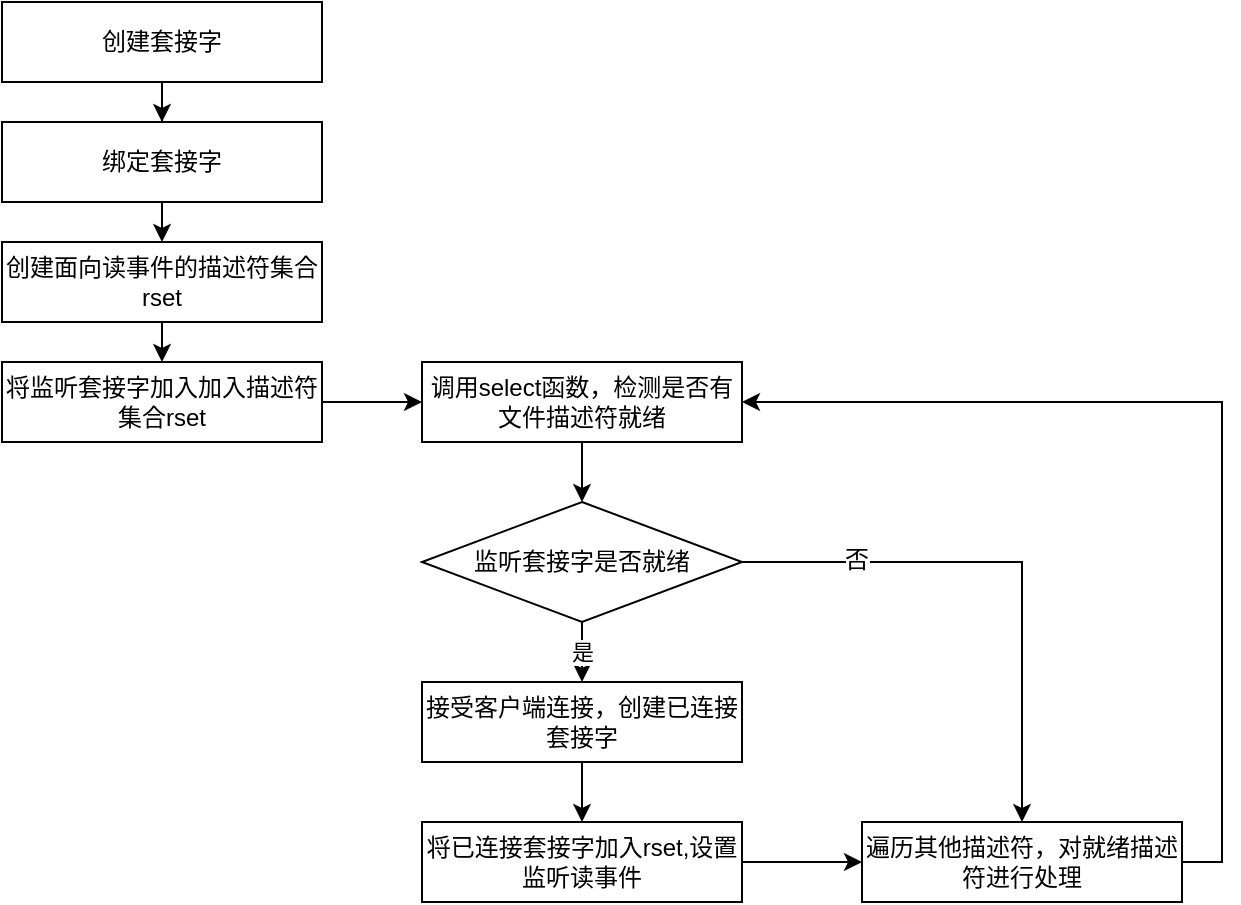 <mxfile version="12.2.4" pages="1"><diagram id="rQfEshCaKaeE3UY0rzLL" name="Page-1"><mxGraphModel dx="865" dy="550" grid="1" gridSize="10" guides="1" tooltips="1" connect="1" arrows="1" fold="1" page="1" pageScale="1" pageWidth="827" pageHeight="1169" math="0" shadow="0"><root><mxCell id="0"/><mxCell id="1" parent="0"/><mxCell id="12" style="edgeStyle=orthogonalEdgeStyle;rounded=0;orthogonalLoop=1;jettySize=auto;html=1;exitX=0.5;exitY=1;exitDx=0;exitDy=0;" parent="1" source="2" target="4" edge="1"><mxGeometry relative="1" as="geometry"/></mxCell><mxCell id="2" value="创建套接字" style="rounded=0;whiteSpace=wrap;html=1;" parent="1" vertex="1"><mxGeometry x="70" y="60" width="160" height="40" as="geometry"/></mxCell><mxCell id="21" style="edgeStyle=orthogonalEdgeStyle;rounded=0;orthogonalLoop=1;jettySize=auto;html=1;exitX=1;exitY=0.5;exitDx=0;exitDy=0;entryX=1;entryY=0.5;entryDx=0;entryDy=0;" parent="1" source="3" target="8" edge="1"><mxGeometry relative="1" as="geometry"/></mxCell><mxCell id="3" value="遍历其他描述符，对就绪描述符进行处理" style="rounded=0;whiteSpace=wrap;html=1;" parent="1" vertex="1"><mxGeometry x="500" y="470" width="160" height="40" as="geometry"/></mxCell><mxCell id="13" style="edgeStyle=orthogonalEdgeStyle;rounded=0;orthogonalLoop=1;jettySize=auto;html=1;exitX=0.5;exitY=1;exitDx=0;exitDy=0;entryX=0.5;entryY=0;entryDx=0;entryDy=0;" parent="1" source="4" target="7" edge="1"><mxGeometry relative="1" as="geometry"/></mxCell><mxCell id="4" value="绑定套接字" style="rounded=0;whiteSpace=wrap;html=1;" parent="1" vertex="1"><mxGeometry x="70" y="120" width="160" height="40" as="geometry"/></mxCell><mxCell id="18" style="edgeStyle=orthogonalEdgeStyle;rounded=0;orthogonalLoop=1;jettySize=auto;html=1;exitX=0.5;exitY=1;exitDx=0;exitDy=0;" parent="1" source="5" target="11" edge="1"><mxGeometry relative="1" as="geometry"/></mxCell><mxCell id="5" value="接受客户端连接，创建已连接套接字" style="rounded=0;whiteSpace=wrap;html=1;" parent="1" vertex="1"><mxGeometry x="280" y="400" width="160" height="40" as="geometry"/></mxCell><mxCell id="15" style="edgeStyle=orthogonalEdgeStyle;rounded=0;orthogonalLoop=1;jettySize=auto;html=1;exitX=1;exitY=0.5;exitDx=0;exitDy=0;entryX=0;entryY=0.5;entryDx=0;entryDy=0;" parent="1" source="6" target="8" edge="1"><mxGeometry relative="1" as="geometry"/></mxCell><mxCell id="6" value="将监听套接字加入加入描述符集合rset" style="rounded=0;whiteSpace=wrap;html=1;" parent="1" vertex="1"><mxGeometry x="70" y="240" width="160" height="40" as="geometry"/></mxCell><mxCell id="14" style="edgeStyle=orthogonalEdgeStyle;rounded=0;orthogonalLoop=1;jettySize=auto;html=1;exitX=0.5;exitY=1;exitDx=0;exitDy=0;entryX=0.5;entryY=0;entryDx=0;entryDy=0;" parent="1" source="7" target="6" edge="1"><mxGeometry relative="1" as="geometry"/></mxCell><mxCell id="7" value="创建面向读事件的描述符集合rset" style="rounded=0;whiteSpace=wrap;html=1;" parent="1" vertex="1"><mxGeometry x="70" y="180" width="160" height="40" as="geometry"/></mxCell><mxCell id="16" style="edgeStyle=orthogonalEdgeStyle;rounded=0;orthogonalLoop=1;jettySize=auto;html=1;exitX=0.5;exitY=1;exitDx=0;exitDy=0;entryX=0.5;entryY=0;entryDx=0;entryDy=0;" parent="1" source="8" target="9" edge="1"><mxGeometry relative="1" as="geometry"/></mxCell><mxCell id="8" value="调用select函数，检测是否有文件描述符就绪" style="rounded=0;whiteSpace=wrap;html=1;" parent="1" vertex="1"><mxGeometry x="280" y="240" width="160" height="40" as="geometry"/></mxCell><mxCell id="17" value="是" style="edgeStyle=orthogonalEdgeStyle;rounded=0;orthogonalLoop=1;jettySize=auto;html=1;exitX=0.5;exitY=1;exitDx=0;exitDy=0;" parent="1" source="9" target="5" edge="1"><mxGeometry relative="1" as="geometry"/></mxCell><mxCell id="20" style="edgeStyle=orthogonalEdgeStyle;rounded=0;orthogonalLoop=1;jettySize=auto;html=1;exitX=1;exitY=0.5;exitDx=0;exitDy=0;" parent="1" source="9" target="3" edge="1"><mxGeometry relative="1" as="geometry"/></mxCell><mxCell id="22" value="否" style="text;html=1;resizable=0;points=[];align=center;verticalAlign=middle;labelBackgroundColor=#ffffff;" parent="20" vertex="1" connectable="0"><mxGeometry x="-0.578" y="1" relative="1" as="geometry"><mxPoint as="offset"/></mxGeometry></mxCell><mxCell id="9" value="监听套接字是否就绪" style="rhombus;whiteSpace=wrap;html=1;" parent="1" vertex="1"><mxGeometry x="280" y="310" width="160" height="60" as="geometry"/></mxCell><mxCell id="19" style="edgeStyle=orthogonalEdgeStyle;rounded=0;orthogonalLoop=1;jettySize=auto;html=1;exitX=1;exitY=0.5;exitDx=0;exitDy=0;" parent="1" source="11" target="3" edge="1"><mxGeometry relative="1" as="geometry"/></mxCell><mxCell id="11" value="将已连接套接字加入rset,设置监听读事件" style="rounded=0;whiteSpace=wrap;html=1;" parent="1" vertex="1"><mxGeometry x="280" y="470" width="160" height="40" as="geometry"/></mxCell></root></mxGraphModel></diagram></mxfile>
